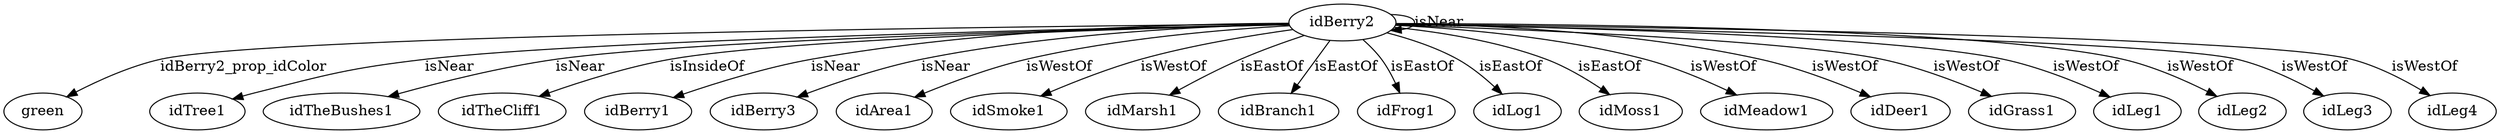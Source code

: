 digraph  {
idBerry2 [node_type=entity_node];
green [node_type=property_node];
idTree1 [node_type=entity_node];
idTheBushes1 [node_type=entity_node];
idTheCliff1 [node_type=entity_node];
idBerry1 [node_type=entity_node];
idBerry3 [node_type=entity_node];
idArea1 [node_type=entity_node];
idSmoke1 [node_type=entity_node];
idMarsh1 [node_type=entity_node];
idBranch1 [node_type=entity_node];
idFrog1 [node_type=entity_node];
idLog1 [node_type=entity_node];
idMoss1 [node_type=entity_node];
idMeadow1 [node_type=entity_node];
idDeer1 [node_type=entity_node];
idGrass1 [node_type=entity_node];
idLeg1 [node_type=entity_node];
idLeg2 [node_type=entity_node];
idLeg3 [node_type=entity_node];
idLeg4 [node_type=entity_node];
idBerry2 -> green  [edge_type=property, label=idBerry2_prop_idColor];
idBerry2 -> idTree1  [edge_type=relationship, label=isNear];
idBerry2 -> idTheBushes1  [edge_type=relationship, label=isNear];
idBerry2 -> idTheCliff1  [edge_type=relationship, label=isInsideOf];
idBerry2 -> idBerry1  [edge_type=relationship, label=isNear];
idBerry2 -> idBerry2  [edge_type=relationship, label=isNear];
idBerry2 -> idBerry3  [edge_type=relationship, label=isNear];
idBerry2 -> idArea1  [edge_type=relationship, label=isWestOf];
idBerry2 -> idSmoke1  [edge_type=relationship, label=isWestOf];
idBerry2 -> idMarsh1  [edge_type=relationship, label=isEastOf];
idBerry2 -> idBranch1  [edge_type=relationship, label=isEastOf];
idBerry2 -> idFrog1  [edge_type=relationship, label=isEastOf];
idBerry2 -> idLog1  [edge_type=relationship, label=isEastOf];
idBerry2 -> idMoss1  [edge_type=relationship, label=isEastOf];
idBerry2 -> idMeadow1  [edge_type=relationship, label=isWestOf];
idBerry2 -> idDeer1  [edge_type=relationship, label=isWestOf];
idBerry2 -> idGrass1  [edge_type=relationship, label=isWestOf];
idBerry2 -> idLeg1  [edge_type=relationship, label=isWestOf];
idBerry2 -> idLeg2  [edge_type=relationship, label=isWestOf];
idBerry2 -> idLeg3  [edge_type=relationship, label=isWestOf];
idBerry2 -> idLeg4  [edge_type=relationship, label=isWestOf];
}
